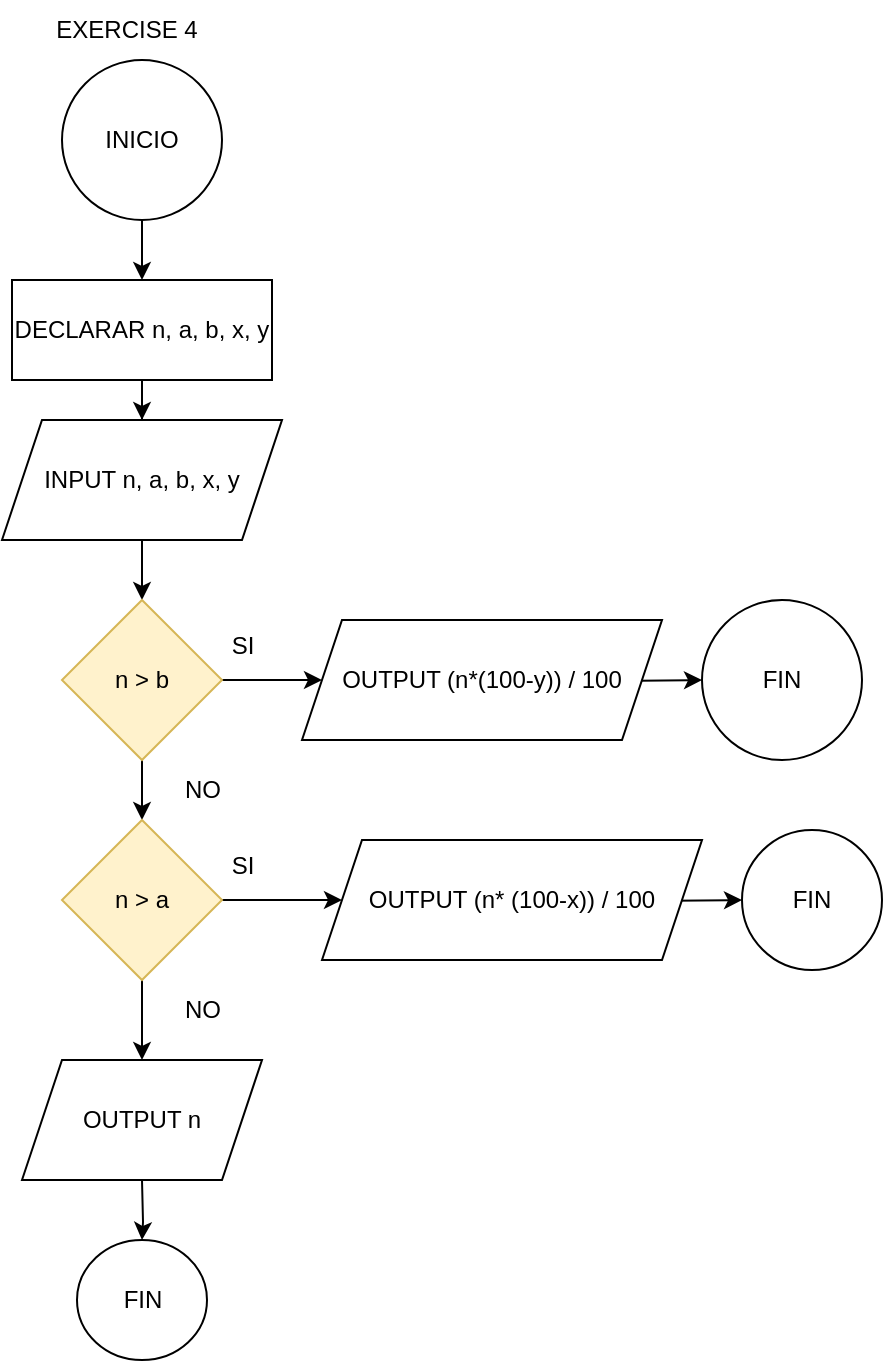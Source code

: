 <mxfile version="24.4.0" type="device">
  <diagram name="EXERCISE-1" id="7WXvErT6jwQCl5LBhXy7">
    <mxGraphModel dx="704" dy="382" grid="1" gridSize="10" guides="1" tooltips="1" connect="1" arrows="1" fold="1" page="1" pageScale="1" pageWidth="850" pageHeight="1100" math="0" shadow="0">
      <root>
        <mxCell id="0" />
        <mxCell id="1" parent="0" />
        <mxCell id="-hOMn0kYKFU-R9jvK8EN-38" value="EXERCISE 4" style="text;html=1;align=center;verticalAlign=middle;resizable=0;points=[];autosize=1;strokeColor=none;fillColor=none;" parent="1" vertex="1">
          <mxGeometry x="347" y="5" width="90" height="30" as="geometry" />
        </mxCell>
        <mxCell id="jAzLcmatW34AS9ptDqRP-130" value="" style="edgeStyle=orthogonalEdgeStyle;rounded=0;orthogonalLoop=1;jettySize=auto;html=1;" edge="1" parent="1" source="jAzLcmatW34AS9ptDqRP-131" target="jAzLcmatW34AS9ptDqRP-133">
          <mxGeometry relative="1" as="geometry" />
        </mxCell>
        <mxCell id="jAzLcmatW34AS9ptDqRP-131" value="INICIO" style="ellipse;whiteSpace=wrap;html=1;" vertex="1" parent="1">
          <mxGeometry x="360" y="35" width="80" height="80" as="geometry" />
        </mxCell>
        <mxCell id="jAzLcmatW34AS9ptDqRP-132" value="" style="edgeStyle=orthogonalEdgeStyle;rounded=0;orthogonalLoop=1;jettySize=auto;html=1;" edge="1" parent="1" source="jAzLcmatW34AS9ptDqRP-133" target="jAzLcmatW34AS9ptDqRP-135">
          <mxGeometry relative="1" as="geometry" />
        </mxCell>
        <mxCell id="jAzLcmatW34AS9ptDqRP-133" value="DECLARAR n, a, b, x, y" style="whiteSpace=wrap;html=1;" vertex="1" parent="1">
          <mxGeometry x="335" y="145" width="130" height="50" as="geometry" />
        </mxCell>
        <mxCell id="jAzLcmatW34AS9ptDqRP-134" value="" style="edgeStyle=orthogonalEdgeStyle;rounded=0;orthogonalLoop=1;jettySize=auto;html=1;" edge="1" parent="1" source="jAzLcmatW34AS9ptDqRP-135" target="jAzLcmatW34AS9ptDqRP-138">
          <mxGeometry relative="1" as="geometry" />
        </mxCell>
        <mxCell id="jAzLcmatW34AS9ptDqRP-135" value="INPUT n, a, b, x, y" style="shape=parallelogram;perimeter=parallelogramPerimeter;whiteSpace=wrap;html=1;fixedSize=1;" vertex="1" parent="1">
          <mxGeometry x="330" y="215" width="140" height="60" as="geometry" />
        </mxCell>
        <mxCell id="jAzLcmatW34AS9ptDqRP-136" value="" style="edgeStyle=orthogonalEdgeStyle;rounded=0;orthogonalLoop=1;jettySize=auto;html=1;" edge="1" parent="1" source="jAzLcmatW34AS9ptDqRP-138">
          <mxGeometry relative="1" as="geometry">
            <mxPoint x="490" y="345" as="targetPoint" />
          </mxGeometry>
        </mxCell>
        <mxCell id="jAzLcmatW34AS9ptDqRP-137" value="" style="edgeStyle=orthogonalEdgeStyle;rounded=0;orthogonalLoop=1;jettySize=auto;html=1;" edge="1" parent="1" source="jAzLcmatW34AS9ptDqRP-138" target="jAzLcmatW34AS9ptDqRP-143">
          <mxGeometry relative="1" as="geometry" />
        </mxCell>
        <mxCell id="jAzLcmatW34AS9ptDqRP-138" value="n &amp;gt; b" style="rhombus;whiteSpace=wrap;html=1;fillColor=#fff2cc;strokeColor=#d6b656;" vertex="1" parent="1">
          <mxGeometry x="360" y="305" width="80" height="80" as="geometry" />
        </mxCell>
        <mxCell id="jAzLcmatW34AS9ptDqRP-139" value="SI" style="text;html=1;align=center;verticalAlign=middle;resizable=0;points=[];autosize=1;strokeColor=none;fillColor=none;" vertex="1" parent="1">
          <mxGeometry x="435" y="313" width="30" height="30" as="geometry" />
        </mxCell>
        <mxCell id="jAzLcmatW34AS9ptDqRP-140" value="" style="edgeStyle=orthogonalEdgeStyle;rounded=0;orthogonalLoop=1;jettySize=auto;html=1;" edge="1" parent="1" target="jAzLcmatW34AS9ptDqRP-151">
          <mxGeometry relative="1" as="geometry">
            <mxPoint x="590" y="345" as="sourcePoint" />
          </mxGeometry>
        </mxCell>
        <mxCell id="jAzLcmatW34AS9ptDqRP-141" value="" style="edgeStyle=orthogonalEdgeStyle;rounded=0;orthogonalLoop=1;jettySize=auto;html=1;" edge="1" parent="1" source="jAzLcmatW34AS9ptDqRP-143">
          <mxGeometry relative="1" as="geometry">
            <mxPoint x="500" y="455" as="targetPoint" />
          </mxGeometry>
        </mxCell>
        <mxCell id="jAzLcmatW34AS9ptDqRP-142" value="" style="edgeStyle=orthogonalEdgeStyle;rounded=0;orthogonalLoop=1;jettySize=auto;html=1;" edge="1" parent="1" source="jAzLcmatW34AS9ptDqRP-143">
          <mxGeometry relative="1" as="geometry">
            <mxPoint x="400" y="535" as="targetPoint" />
          </mxGeometry>
        </mxCell>
        <mxCell id="jAzLcmatW34AS9ptDqRP-143" value="n &amp;gt; a" style="rhombus;whiteSpace=wrap;html=1;fillColor=#fff2cc;strokeColor=#d6b656;" vertex="1" parent="1">
          <mxGeometry x="360" y="415" width="80" height="80" as="geometry" />
        </mxCell>
        <mxCell id="jAzLcmatW34AS9ptDqRP-144" value="NO" style="text;html=1;align=center;verticalAlign=middle;resizable=0;points=[];autosize=1;strokeColor=none;fillColor=none;" vertex="1" parent="1">
          <mxGeometry x="410" y="385" width="40" height="30" as="geometry" />
        </mxCell>
        <mxCell id="jAzLcmatW34AS9ptDqRP-145" value="" style="edgeStyle=orthogonalEdgeStyle;rounded=0;orthogonalLoop=1;jettySize=auto;html=1;" edge="1" parent="1" target="jAzLcmatW34AS9ptDqRP-150">
          <mxGeometry relative="1" as="geometry">
            <mxPoint x="600" y="455" as="sourcePoint" />
          </mxGeometry>
        </mxCell>
        <mxCell id="jAzLcmatW34AS9ptDqRP-146" value="SI" style="text;html=1;align=center;verticalAlign=middle;resizable=0;points=[];autosize=1;strokeColor=none;fillColor=none;" vertex="1" parent="1">
          <mxGeometry x="435" y="423" width="30" height="30" as="geometry" />
        </mxCell>
        <mxCell id="jAzLcmatW34AS9ptDqRP-147" value="" style="edgeStyle=orthogonalEdgeStyle;rounded=0;orthogonalLoop=1;jettySize=auto;html=1;" edge="1" parent="1" target="jAzLcmatW34AS9ptDqRP-149">
          <mxGeometry relative="1" as="geometry">
            <mxPoint x="400" y="595" as="sourcePoint" />
          </mxGeometry>
        </mxCell>
        <mxCell id="jAzLcmatW34AS9ptDqRP-148" value="NO" style="text;html=1;align=center;verticalAlign=middle;resizable=0;points=[];autosize=1;strokeColor=none;fillColor=none;" vertex="1" parent="1">
          <mxGeometry x="410" y="495" width="40" height="30" as="geometry" />
        </mxCell>
        <mxCell id="jAzLcmatW34AS9ptDqRP-149" value="FIN" style="ellipse;whiteSpace=wrap;html=1;" vertex="1" parent="1">
          <mxGeometry x="367.5" y="625" width="65" height="60" as="geometry" />
        </mxCell>
        <mxCell id="jAzLcmatW34AS9ptDqRP-150" value="FIN" style="ellipse;whiteSpace=wrap;html=1;" vertex="1" parent="1">
          <mxGeometry x="700" y="420" width="70" height="70" as="geometry" />
        </mxCell>
        <mxCell id="jAzLcmatW34AS9ptDqRP-151" value="FIN" style="ellipse;whiteSpace=wrap;html=1;" vertex="1" parent="1">
          <mxGeometry x="680" y="305" width="80" height="80" as="geometry" />
        </mxCell>
        <mxCell id="jAzLcmatW34AS9ptDqRP-152" value="OUTPUT (n*(100-y)) / 100" style="shape=parallelogram;perimeter=parallelogramPerimeter;whiteSpace=wrap;html=1;fixedSize=1;" vertex="1" parent="1">
          <mxGeometry x="480" y="315" width="180" height="60" as="geometry" />
        </mxCell>
        <mxCell id="jAzLcmatW34AS9ptDqRP-153" value="OUTPUT (n* (100-x)) / 100" style="shape=parallelogram;perimeter=parallelogramPerimeter;whiteSpace=wrap;html=1;fixedSize=1;" vertex="1" parent="1">
          <mxGeometry x="490" y="425" width="190" height="60" as="geometry" />
        </mxCell>
        <mxCell id="jAzLcmatW34AS9ptDqRP-154" value="OUTPUT n" style="shape=parallelogram;perimeter=parallelogramPerimeter;whiteSpace=wrap;html=1;fixedSize=1;" vertex="1" parent="1">
          <mxGeometry x="340" y="535" width="120" height="60" as="geometry" />
        </mxCell>
      </root>
    </mxGraphModel>
  </diagram>
</mxfile>
